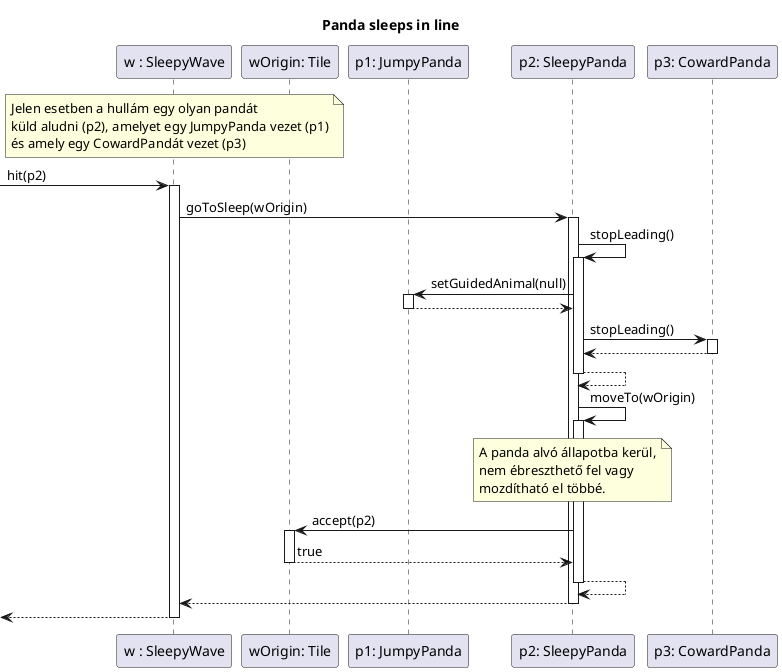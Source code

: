 @startuml
title Panda sleeps in line

participant "w : SleepyWave" as w
participant "wOrigin: Tile" as wOrigin
participant "p1: JumpyPanda" as p1
participant "p2: SleepyPanda" as p2
participant "p3: CowardPanda" as p3

note over w
Jelen esetben a hullám egy olyan pandát
küld aludni (p2), amelyet egy JumpyPanda vezet (p1)
és amely egy CowardPandát vezet (p3)
end note
[->w: hit(p2)
activate w
w->p2 ++: goToSleep(wOrigin)

p2->p2 ++ : stopLeading()
p2 -> p1 ++: setGuidedAnimal(null)
p1-->p2 --
p2 -> p3 ++: stopLeading()
p3--> p2--
p2-->p2 --

p2->p2 ++: moveTo(wOrigin)
note over p2
A panda alvó állapotba kerül,
nem ébreszthető fel vagy
mozdítható el többé.
end note
p2->wOrigin ++: accept(p2)
wOrigin --> p2 --: true
p2 --> p2 --
p2-->w --


[<-- w
deactivate w
@enduml
